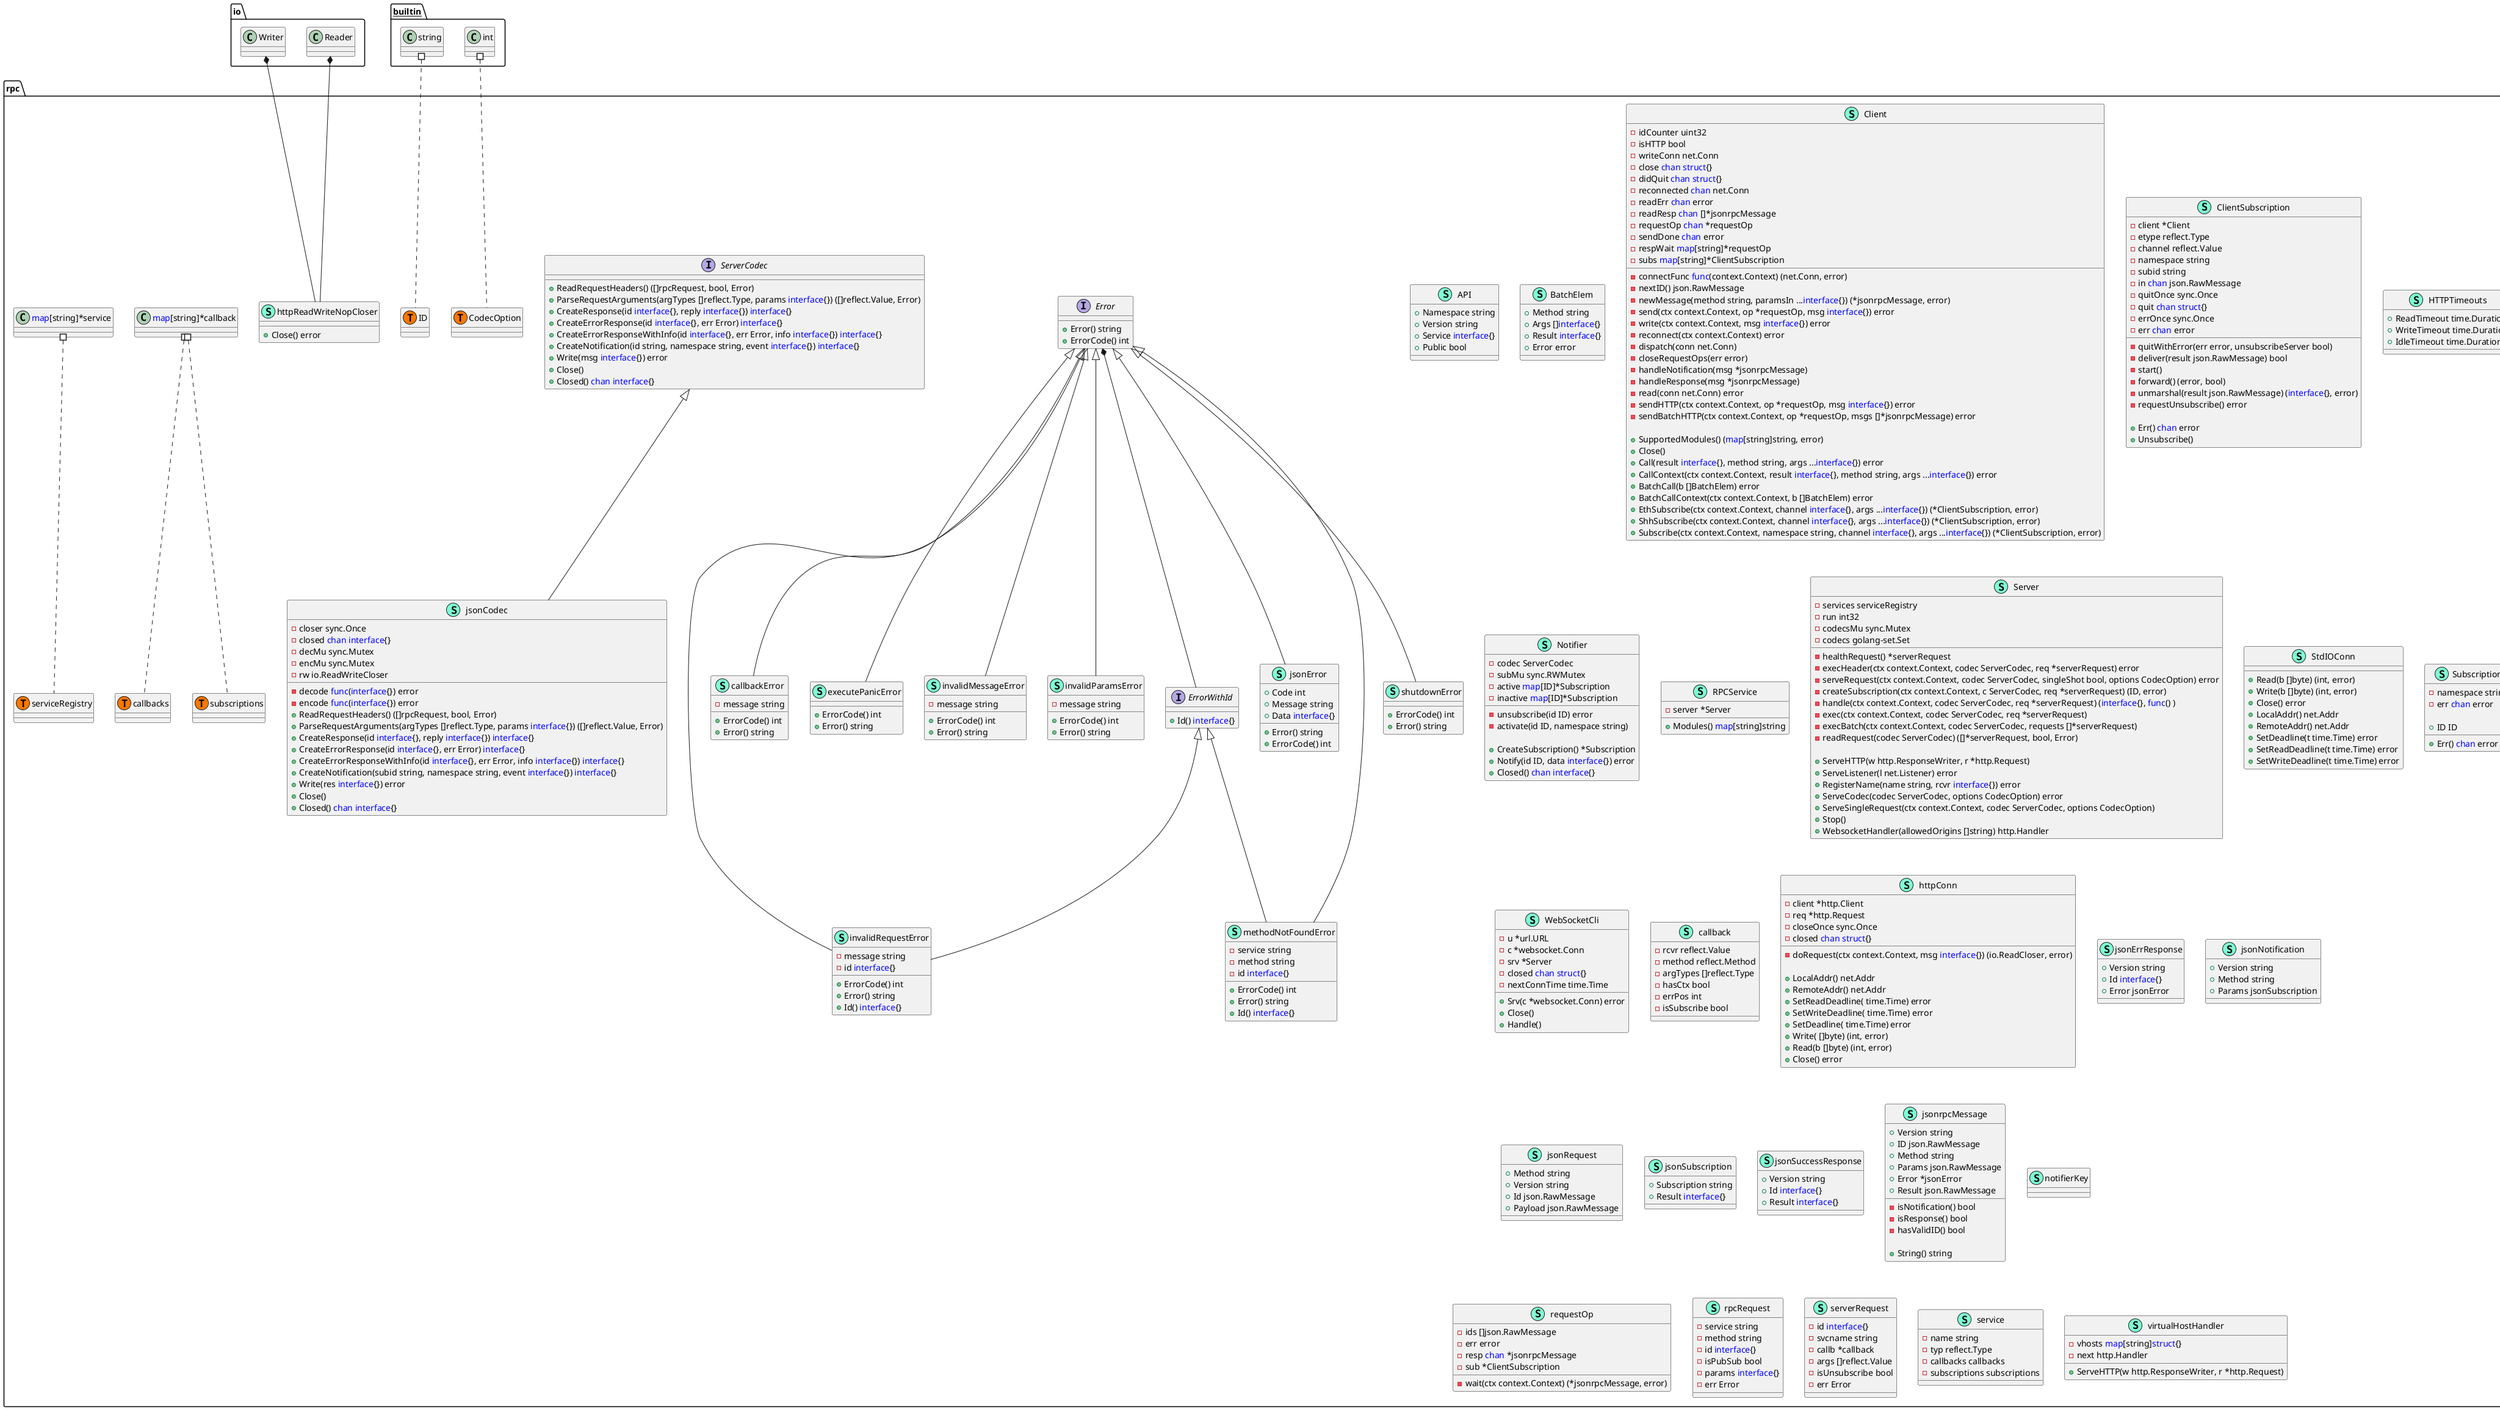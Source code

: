 @startuml
namespace rpc {
    class API << (S,Aquamarine) >> {
        + Namespace string
        + Version string
        + Service <font color=blue>interface</font>{}
        + Public bool

    }
    class BatchElem << (S,Aquamarine) >> {
        + Method string
        + Args []<font color=blue>interface</font>{}
        + Result <font color=blue>interface</font>{}
        + Error error

    }
    class Client << (S,Aquamarine) >> {
        - idCounter uint32
        - connectFunc <font color=blue>func</font>(context.Context) (net.Conn, error)
        - isHTTP bool
        - writeConn net.Conn
        - close <font color=blue>chan</font> <font color=blue>struct</font>{}
        - didQuit <font color=blue>chan</font> <font color=blue>struct</font>{}
        - reconnected <font color=blue>chan</font> net.Conn
        - readErr <font color=blue>chan</font> error
        - readResp <font color=blue>chan</font> []*jsonrpcMessage
        - requestOp <font color=blue>chan</font> *requestOp
        - sendDone <font color=blue>chan</font> error
        - respWait <font color=blue>map</font>[string]*requestOp
        - subs <font color=blue>map</font>[string]*ClientSubscription

        - nextID() json.RawMessage
        - newMessage(method string, paramsIn ...<font color=blue>interface</font>{}) (*jsonrpcMessage, error)
        - send(ctx context.Context, op *requestOp, msg <font color=blue>interface</font>{}) error
        - write(ctx context.Context, msg <font color=blue>interface</font>{}) error
        - reconnect(ctx context.Context) error
        - dispatch(conn net.Conn) 
        - closeRequestOps(err error) 
        - handleNotification(msg *jsonrpcMessage) 
        - handleResponse(msg *jsonrpcMessage) 
        - read(conn net.Conn) error
        - sendHTTP(ctx context.Context, op *requestOp, msg <font color=blue>interface</font>{}) error
        - sendBatchHTTP(ctx context.Context, op *requestOp, msgs []*jsonrpcMessage) error

        + SupportedModules() (<font color=blue>map</font>[string]string, error)
        + Close() 
        + Call(result <font color=blue>interface</font>{}, method string, args ...<font color=blue>interface</font>{}) error
        + CallContext(ctx context.Context, result <font color=blue>interface</font>{}, method string, args ...<font color=blue>interface</font>{}) error
        + BatchCall(b []BatchElem) error
        + BatchCallContext(ctx context.Context, b []BatchElem) error
        + EthSubscribe(ctx context.Context, channel <font color=blue>interface</font>{}, args ...<font color=blue>interface</font>{}) (*ClientSubscription, error)
        + ShhSubscribe(ctx context.Context, channel <font color=blue>interface</font>{}, args ...<font color=blue>interface</font>{}) (*ClientSubscription, error)
        + Subscribe(ctx context.Context, namespace string, channel <font color=blue>interface</font>{}, args ...<font color=blue>interface</font>{}) (*ClientSubscription, error)

    }
    class ClientSubscription << (S,Aquamarine) >> {
        - client *Client
        - etype reflect.Type
        - channel reflect.Value
        - namespace string
        - subid string
        - in <font color=blue>chan</font> json.RawMessage
        - quitOnce sync.Once
        - quit <font color=blue>chan</font> <font color=blue>struct</font>{}
        - errOnce sync.Once
        - err <font color=blue>chan</font> error

        - quitWithError(err error, unsubscribeServer bool) 
        - deliver(result json.RawMessage) bool
        - start() 
        - forward() (error, bool)
        - unmarshal(result json.RawMessage) (<font color=blue>interface</font>{}, error)
        - requestUnsubscribe() error

        + Err() <font color=blue>chan</font> error
        + Unsubscribe() 

    }
    interface Error  {
        + Error() string
        + ErrorCode() int

    }
    interface ErrorWithId  {
        + Id() <font color=blue>interface</font>{}

    }
    class HTTPTimeouts << (S,Aquamarine) >> {
        + ReadTimeout time.Duration
        + WriteTimeout time.Duration
        + IdleTimeout time.Duration

    }
    class Notifier << (S,Aquamarine) >> {
        - codec ServerCodec
        - subMu sync.RWMutex
        - active <font color=blue>map</font>[ID]*Subscription
        - inactive <font color=blue>map</font>[ID]*Subscription

        - unsubscribe(id ID) error
        - activate(id ID, namespace string) 

        + CreateSubscription() *Subscription
        + Notify(id ID, data <font color=blue>interface</font>{}) error
        + Closed() <font color=blue>chan</font> <font color=blue>interface</font>{}

    }
    class RPCService << (S,Aquamarine) >> {
        - server *Server

        + Modules() <font color=blue>map</font>[string]string

    }
    class Server << (S,Aquamarine) >> {
        - services serviceRegistry
        - run int32
        - codecsMu sync.Mutex
        - codecs golang-set.Set

        - healthRequest() *serverRequest
        - execHeader(ctx context.Context, codec ServerCodec, req *serverRequest) error
        - serveRequest(ctx context.Context, codec ServerCodec, singleShot bool, options CodecOption) error
        - createSubscription(ctx context.Context, c ServerCodec, req *serverRequest) (ID, error)
        - handle(ctx context.Context, codec ServerCodec, req *serverRequest) (<font color=blue>interface</font>{}, <font color=blue>func</font>() )
        - exec(ctx context.Context, codec ServerCodec, req *serverRequest) 
        - execBatch(ctx context.Context, codec ServerCodec, requests []*serverRequest) 
        - readRequest(codec ServerCodec) ([]*serverRequest, bool, Error)

        + ServeHTTP(w http.ResponseWriter, r *http.Request) 
        + ServeListener(l net.Listener) error
        + RegisterName(name string, rcvr <font color=blue>interface</font>{}) error
        + ServeCodec(codec ServerCodec, options CodecOption) error
        + ServeSingleRequest(ctx context.Context, codec ServerCodec, options CodecOption) 
        + Stop() 
        + WebsocketHandler(allowedOrigins []string) http.Handler

    }
    interface ServerCodec  {
        + ReadRequestHeaders() ([]rpcRequest, bool, Error)
        + ParseRequestArguments(argTypes []reflect.Type, params <font color=blue>interface</font>{}) ([]reflect.Value, Error)
        + CreateResponse(id <font color=blue>interface</font>{}, reply <font color=blue>interface</font>{}) <font color=blue>interface</font>{}
        + CreateErrorResponse(id <font color=blue>interface</font>{}, err Error) <font color=blue>interface</font>{}
        + CreateErrorResponseWithInfo(id <font color=blue>interface</font>{}, err Error, info <font color=blue>interface</font>{}) <font color=blue>interface</font>{}
        + CreateNotification(id string, namespace string, event <font color=blue>interface</font>{}) <font color=blue>interface</font>{}
        + Write(msg <font color=blue>interface</font>{}) error
        + Close() 
        + Closed() <font color=blue>chan</font> <font color=blue>interface</font>{}

    }
    class StdIOConn << (S,Aquamarine) >> {
        + Read(b []byte) (int, error)
        + Write(b []byte) (int, error)
        + Close() error
        + LocalAddr() net.Addr
        + RemoteAddr() net.Addr
        + SetDeadline(t time.Time) error
        + SetReadDeadline(t time.Time) error
        + SetWriteDeadline(t time.Time) error

    }
    class Subscription << (S,Aquamarine) >> {
        - namespace string
        - err <font color=blue>chan</font> error

        + ID ID

        + Err() <font color=blue>chan</font> error

    }
    class WebSocketCli << (S,Aquamarine) >> {
        - u *url.URL
        - c *websocket.Conn
        - srv *Server
        - closed <font color=blue>chan</font> <font color=blue>struct</font>{}
        - nextConnTime time.Time

        + Srv(c *websocket.Conn) error
        + Close() 
        + Handle() 

    }
    class callback << (S,Aquamarine) >> {
        - rcvr reflect.Value
        - method reflect.Method
        - argTypes []reflect.Type
        - hasCtx bool
        - errPos int
        - isSubscribe bool

    }
    class callbackError << (S,Aquamarine) >> {
        - message string

        + ErrorCode() int
        + Error() string

    }
    class executePanicError << (S,Aquamarine) >> {
        + ErrorCode() int
        + Error() string

    }
    class httpConn << (S,Aquamarine) >> {
        - client *http.Client
        - req *http.Request
        - closeOnce sync.Once
        - closed <font color=blue>chan</font> <font color=blue>struct</font>{}

        - doRequest(ctx context.Context, msg <font color=blue>interface</font>{}) (io.ReadCloser, error)

        + LocalAddr() net.Addr
        + RemoteAddr() net.Addr
        + SetReadDeadline( time.Time) error
        + SetWriteDeadline( time.Time) error
        + SetDeadline( time.Time) error
        + Write( []byte) (int, error)
        + Read(b []byte) (int, error)
        + Close() error

    }
    class httpReadWriteNopCloser << (S,Aquamarine) >> {
        + Close() error

    }
    class invalidMessageError << (S,Aquamarine) >> {
        - message string

        + ErrorCode() int
        + Error() string

    }
    class invalidParamsError << (S,Aquamarine) >> {
        - message string

        + ErrorCode() int
        + Error() string

    }
    class invalidRequestError << (S,Aquamarine) >> {
        - message string
        - id <font color=blue>interface</font>{}

        + ErrorCode() int
        + Error() string
        + Id() <font color=blue>interface</font>{}

    }
    class jsonCodec << (S,Aquamarine) >> {
        - closer sync.Once
        - closed <font color=blue>chan</font> <font color=blue>interface</font>{}
        - decMu sync.Mutex
        - decode <font color=blue>func</font>(<font color=blue>interface</font>{}) error
        - encMu sync.Mutex
        - encode <font color=blue>func</font>(<font color=blue>interface</font>{}) error
        - rw io.ReadWriteCloser

        + ReadRequestHeaders() ([]rpcRequest, bool, Error)
        + ParseRequestArguments(argTypes []reflect.Type, params <font color=blue>interface</font>{}) ([]reflect.Value, Error)
        + CreateResponse(id <font color=blue>interface</font>{}, reply <font color=blue>interface</font>{}) <font color=blue>interface</font>{}
        + CreateErrorResponse(id <font color=blue>interface</font>{}, err Error) <font color=blue>interface</font>{}
        + CreateErrorResponseWithInfo(id <font color=blue>interface</font>{}, err Error, info <font color=blue>interface</font>{}) <font color=blue>interface</font>{}
        + CreateNotification(subid string, namespace string, event <font color=blue>interface</font>{}) <font color=blue>interface</font>{}
        + Write(res <font color=blue>interface</font>{}) error
        + Close() 
        + Closed() <font color=blue>chan</font> <font color=blue>interface</font>{}

    }
    class jsonErrResponse << (S,Aquamarine) >> {
        + Version string
        + Id <font color=blue>interface</font>{}
        + Error jsonError

    }
    class jsonError << (S,Aquamarine) >> {
        + Code int
        + Message string
        + Data <font color=blue>interface</font>{}

        + Error() string
        + ErrorCode() int

    }
    class jsonNotification << (S,Aquamarine) >> {
        + Version string
        + Method string
        + Params jsonSubscription

    }
    class jsonRequest << (S,Aquamarine) >> {
        + Method string
        + Version string
        + Id json.RawMessage
        + Payload json.RawMessage

    }
    class jsonSubscription << (S,Aquamarine) >> {
        + Subscription string
        + Result <font color=blue>interface</font>{}

    }
    class jsonSuccessResponse << (S,Aquamarine) >> {
        + Version string
        + Id <font color=blue>interface</font>{}
        + Result <font color=blue>interface</font>{}

    }
    class jsonrpcMessage << (S,Aquamarine) >> {
        + Version string
        + ID json.RawMessage
        + Method string
        + Params json.RawMessage
        + Error *jsonError
        + Result json.RawMessage

        - isNotification() bool
        - isResponse() bool
        - hasValidID() bool

        + String() string

    }
    class methodNotFoundError << (S,Aquamarine) >> {
        - service string
        - method string
        - id <font color=blue>interface</font>{}

        + ErrorCode() int
        + Error() string
        + Id() <font color=blue>interface</font>{}

    }
    class notifierKey << (S,Aquamarine) >> {
    }
    class requestOp << (S,Aquamarine) >> {
        - ids []json.RawMessage
        - err error
        - resp <font color=blue>chan</font> *jsonrpcMessage
        - sub *ClientSubscription

        - wait(ctx context.Context) (*jsonrpcMessage, error)

    }
    class rpc.CodecOption << (T, #FF7700) >>  {
    }
    class rpc.ID << (T, #FF7700) >>  {
    }
    class rpc.callbacks << (T, #FF7700) >>  {
    }
    class rpc.serviceRegistry << (T, #FF7700) >>  {
    }
    class rpc.subscriptions << (T, #FF7700) >>  {
    }
    class rpcRequest << (S,Aquamarine) >> {
        - service string
        - method string
        - id <font color=blue>interface</font>{}
        - isPubSub bool
        - params <font color=blue>interface</font>{}
        - err Error

    }
    class serverRequest << (S,Aquamarine) >> {
        - id <font color=blue>interface</font>{}
        - svcname string
        - callb *callback
        - args []reflect.Value
        - isUnsubscribe bool
        - err Error

    }
    class service << (S,Aquamarine) >> {
        - name string
        - typ reflect.Type
        - callbacks callbacks
        - subscriptions subscriptions

    }
    class shutdownError << (S,Aquamarine) >> {
        + ErrorCode() int
        + Error() string

    }
    class virtualHostHandler << (S,Aquamarine) >> {
        - vhosts <font color=blue>map</font>[string]<font color=blue>struct</font>{}
        - next http.Handler

        + ServeHTTP(w http.ResponseWriter, r *http.Request) 

    }
}
"rpc.Error" *-- "rpc.ErrorWithId"
"io.Reader" *-- "rpc.httpReadWriteNopCloser"
"io.Writer" *-- "rpc.httpReadWriteNopCloser"

"rpc.Error" <|-- "rpc.callbackError"
"rpc.Error" <|-- "rpc.executePanicError"
"rpc.Error" <|-- "rpc.invalidMessageError"
"rpc.Error" <|-- "rpc.invalidParamsError"
"rpc.Error" <|-- "rpc.invalidRequestError"
"rpc.ErrorWithId" <|-- "rpc.invalidRequestError"
"rpc.ServerCodec" <|-- "rpc.jsonCodec"
"rpc.Error" <|-- "rpc.jsonError"
"rpc.Error" <|-- "rpc.methodNotFoundError"
"rpc.ErrorWithId" <|-- "rpc.methodNotFoundError"
"rpc.Error" <|-- "rpc.shutdownError"

"__builtin__.int" #.. "rpc.CodecOption"
"__builtin__.string" #.. "rpc.ID"
"rpc.<font color=blue>map</font>[string]*callback" #.. "rpc.callbacks"
"rpc.<font color=blue>map</font>[string]*callback" #.. "rpc.subscriptions"
"rpc.<font color=blue>map</font>[string]*service" #.. "rpc.serviceRegistry"
@enduml
